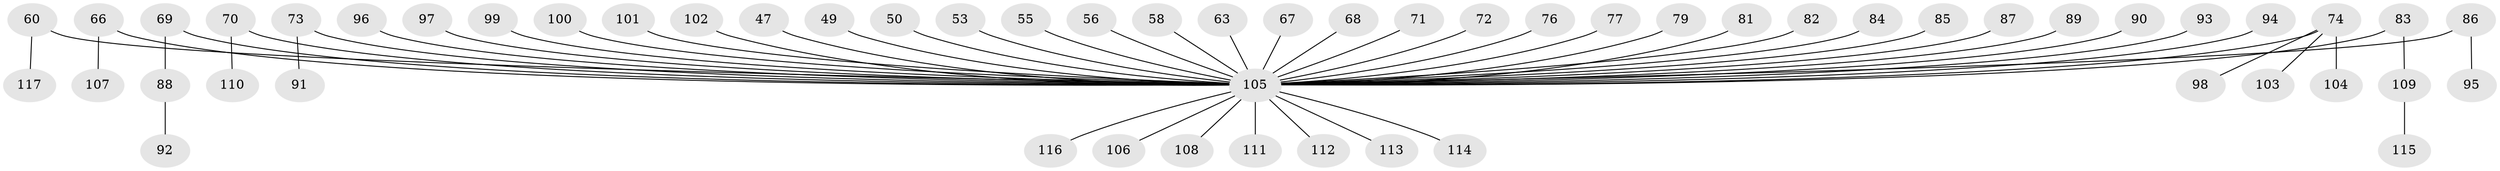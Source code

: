 // original degree distribution, {4: 0.07692307692307693, 8: 0.017094017094017096, 6: 0.017094017094017096, 1: 0.5470085470085471, 3: 0.1111111111111111, 2: 0.20512820512820512, 5: 0.017094017094017096, 7: 0.008547008547008548}
// Generated by graph-tools (version 1.1) at 2025/53/03/09/25 04:53:55]
// undirected, 58 vertices, 57 edges
graph export_dot {
graph [start="1"]
  node [color=gray90,style=filled];
  47;
  49;
  50;
  53;
  55;
  56;
  58;
  60;
  63;
  66;
  67;
  68;
  69;
  70;
  71;
  72;
  73;
  74;
  76;
  77;
  79;
  81;
  82;
  83;
  84;
  85;
  86;
  87;
  88;
  89;
  90;
  91;
  92;
  93;
  94;
  95;
  96;
  97;
  98;
  99;
  100;
  101;
  102;
  103;
  104;
  105 [super="+57+65+62+80+64+52+41+45+46"];
  106;
  107;
  108;
  109;
  110;
  111;
  112;
  113;
  114;
  115;
  116;
  117;
  47 -- 105;
  49 -- 105;
  50 -- 105;
  53 -- 105;
  55 -- 105;
  56 -- 105;
  58 -- 105;
  60 -- 117;
  60 -- 105;
  63 -- 105;
  66 -- 107;
  66 -- 105;
  67 -- 105;
  68 -- 105;
  69 -- 88;
  69 -- 105;
  70 -- 110;
  70 -- 105;
  71 -- 105;
  72 -- 105;
  73 -- 91;
  73 -- 105;
  74 -- 98;
  74 -- 103;
  74 -- 104;
  74 -- 105;
  76 -- 105;
  77 -- 105;
  79 -- 105;
  81 -- 105;
  82 -- 105;
  83 -- 109;
  83 -- 105;
  84 -- 105;
  85 -- 105;
  86 -- 95;
  86 -- 105;
  87 -- 105;
  88 -- 92;
  89 -- 105;
  90 -- 105;
  93 -- 105;
  94 -- 105;
  96 -- 105;
  97 -- 105;
  99 -- 105;
  100 -- 105;
  101 -- 105;
  102 -- 105;
  105 -- 114;
  105 -- 112;
  105 -- 106;
  105 -- 108;
  105 -- 116;
  105 -- 113;
  105 -- 111;
  109 -- 115;
}
